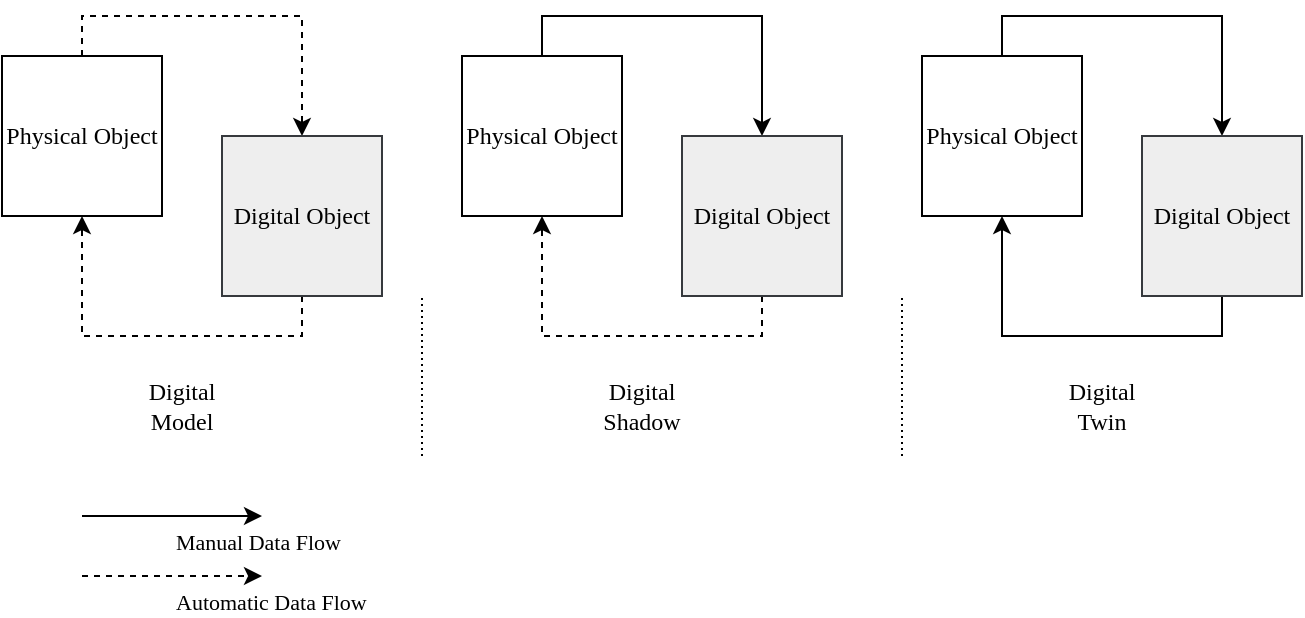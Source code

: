 <mxfile version="26.0.4">
  <diagram name="Seite-1" id="jhgarXbbAVbCduEtUYJY">
    <mxGraphModel dx="1098" dy="820" grid="1" gridSize="10" guides="1" tooltips="1" connect="1" arrows="1" fold="1" page="1" pageScale="1" pageWidth="583" pageHeight="827" math="0" shadow="0">
      <root>
        <mxCell id="0" />
        <mxCell id="1" parent="0" />
        <mxCell id="bOb_9my18t1phWn9kann-12" style="edgeStyle=orthogonalEdgeStyle;rounded=0;orthogonalLoop=1;jettySize=auto;html=1;entryX=0.5;entryY=0;entryDx=0;entryDy=0;exitX=0.5;exitY=0;exitDx=0;exitDy=0;dashed=1;fontFamily=Times New Roman;" parent="1" source="bOb_9my18t1phWn9kann-1" target="bOb_9my18t1phWn9kann-2" edge="1">
          <mxGeometry relative="1" as="geometry">
            <mxPoint x="130" y="250" as="sourcePoint" />
            <mxPoint x="200" y="250" as="targetPoint" />
          </mxGeometry>
        </mxCell>
        <mxCell id="bOb_9my18t1phWn9kann-1" value="Physical Object" style="whiteSpace=wrap;html=1;aspect=fixed;fontFamily=Times New Roman;" parent="1" vertex="1">
          <mxGeometry x="50" y="280" width="80" height="80" as="geometry" />
        </mxCell>
        <mxCell id="bOb_9my18t1phWn9kann-13" style="edgeStyle=orthogonalEdgeStyle;rounded=0;orthogonalLoop=1;jettySize=auto;html=1;entryX=0.5;entryY=1;entryDx=0;entryDy=0;exitX=0.5;exitY=1;exitDx=0;exitDy=0;dashed=1;fontFamily=Times New Roman;" parent="1" source="bOb_9my18t1phWn9kann-2" target="bOb_9my18t1phWn9kann-1" edge="1">
          <mxGeometry relative="1" as="geometry" />
        </mxCell>
        <mxCell id="bOb_9my18t1phWn9kann-2" value="Digital Object" style="whiteSpace=wrap;html=1;aspect=fixed;fillColor=#eeeeee;strokeColor=#36393d;fontFamily=Times New Roman;" parent="1" vertex="1">
          <mxGeometry x="160" y="320" width="80" height="80" as="geometry" />
        </mxCell>
        <mxCell id="bOb_9my18t1phWn9kann-14" value="Digital Model" style="text;html=1;align=center;verticalAlign=middle;whiteSpace=wrap;rounded=0;fontFamily=Times New Roman;" parent="1" vertex="1">
          <mxGeometry x="110" y="440" width="60" height="30" as="geometry" />
        </mxCell>
        <mxCell id="bOb_9my18t1phWn9kann-15" style="edgeStyle=orthogonalEdgeStyle;rounded=0;orthogonalLoop=1;jettySize=auto;html=1;entryX=0.5;entryY=0;entryDx=0;entryDy=0;exitX=0.5;exitY=0;exitDx=0;exitDy=0;fontFamily=Times New Roman;" parent="1" source="bOb_9my18t1phWn9kann-16" target="bOb_9my18t1phWn9kann-18" edge="1">
          <mxGeometry relative="1" as="geometry">
            <mxPoint x="360" y="250" as="sourcePoint" />
            <mxPoint x="430" y="250" as="targetPoint" />
          </mxGeometry>
        </mxCell>
        <mxCell id="bOb_9my18t1phWn9kann-16" value="Physical Object" style="whiteSpace=wrap;html=1;aspect=fixed;fontFamily=Times New Roman;" parent="1" vertex="1">
          <mxGeometry x="280" y="280" width="80" height="80" as="geometry" />
        </mxCell>
        <mxCell id="bOb_9my18t1phWn9kann-17" style="edgeStyle=orthogonalEdgeStyle;rounded=0;orthogonalLoop=1;jettySize=auto;html=1;entryX=0.5;entryY=1;entryDx=0;entryDy=0;exitX=0.5;exitY=1;exitDx=0;exitDy=0;dashed=1;fontFamily=Times New Roman;" parent="1" source="bOb_9my18t1phWn9kann-18" target="bOb_9my18t1phWn9kann-16" edge="1">
          <mxGeometry relative="1" as="geometry" />
        </mxCell>
        <mxCell id="bOb_9my18t1phWn9kann-18" value="Digital Object" style="whiteSpace=wrap;html=1;aspect=fixed;fillColor=#eeeeee;strokeColor=#36393d;fontFamily=Times New Roman;" parent="1" vertex="1">
          <mxGeometry x="390" y="320" width="80" height="80" as="geometry" />
        </mxCell>
        <mxCell id="bOb_9my18t1phWn9kann-19" value="Digital Shadow" style="text;html=1;align=center;verticalAlign=middle;whiteSpace=wrap;rounded=0;fontFamily=Times New Roman;" parent="1" vertex="1">
          <mxGeometry x="340" y="440" width="60" height="30" as="geometry" />
        </mxCell>
        <mxCell id="bOb_9my18t1phWn9kann-20" style="edgeStyle=orthogonalEdgeStyle;rounded=0;orthogonalLoop=1;jettySize=auto;html=1;entryX=0.5;entryY=0;entryDx=0;entryDy=0;exitX=0.5;exitY=0;exitDx=0;exitDy=0;fontFamily=Times New Roman;" parent="1" source="bOb_9my18t1phWn9kann-21" target="bOb_9my18t1phWn9kann-23" edge="1">
          <mxGeometry relative="1" as="geometry">
            <mxPoint x="590" y="250" as="sourcePoint" />
            <mxPoint x="660" y="250" as="targetPoint" />
          </mxGeometry>
        </mxCell>
        <mxCell id="bOb_9my18t1phWn9kann-21" value="Physical Object" style="whiteSpace=wrap;html=1;aspect=fixed;fontFamily=Times New Roman;" parent="1" vertex="1">
          <mxGeometry x="510" y="280" width="80" height="80" as="geometry" />
        </mxCell>
        <mxCell id="bOb_9my18t1phWn9kann-22" style="edgeStyle=orthogonalEdgeStyle;rounded=0;orthogonalLoop=1;jettySize=auto;html=1;entryX=0.5;entryY=1;entryDx=0;entryDy=0;exitX=0.5;exitY=1;exitDx=0;exitDy=0;fontFamily=Times New Roman;" parent="1" source="bOb_9my18t1phWn9kann-23" target="bOb_9my18t1phWn9kann-21" edge="1">
          <mxGeometry relative="1" as="geometry" />
        </mxCell>
        <mxCell id="bOb_9my18t1phWn9kann-23" value="Digital Object" style="whiteSpace=wrap;html=1;aspect=fixed;fillColor=#eeeeee;strokeColor=#36393d;fontFamily=Times New Roman;" parent="1" vertex="1">
          <mxGeometry x="620" y="320" width="80" height="80" as="geometry" />
        </mxCell>
        <mxCell id="bOb_9my18t1phWn9kann-24" value="Digital Twin" style="text;html=1;align=center;verticalAlign=middle;whiteSpace=wrap;rounded=0;fontFamily=Times New Roman;" parent="1" vertex="1">
          <mxGeometry x="570" y="440" width="60" height="30" as="geometry" />
        </mxCell>
        <mxCell id="bOb_9my18t1phWn9kann-25" value="" style="endArrow=none;html=1;rounded=0;dashed=1;dashPattern=1 2;fontFamily=Times New Roman;" parent="1" edge="1">
          <mxGeometry width="50" height="50" relative="1" as="geometry">
            <mxPoint x="260" y="480" as="sourcePoint" />
            <mxPoint x="260" y="400" as="targetPoint" />
          </mxGeometry>
        </mxCell>
        <mxCell id="bOb_9my18t1phWn9kann-26" value="" style="endArrow=none;html=1;rounded=0;dashed=1;dashPattern=1 2;fontFamily=Times New Roman;" parent="1" edge="1">
          <mxGeometry width="50" height="50" relative="1" as="geometry">
            <mxPoint x="500" y="480" as="sourcePoint" />
            <mxPoint x="500" y="400" as="targetPoint" />
          </mxGeometry>
        </mxCell>
        <mxCell id="bOb_9my18t1phWn9kann-27" value="Manual Data Flow" style="endArrow=classic;html=1;rounded=0;align=left;labelPosition=right;verticalLabelPosition=middle;verticalAlign=top;fontFamily=Times New Roman;" parent="1" edge="1">
          <mxGeometry width="50" height="50" relative="1" as="geometry">
            <mxPoint x="90" y="510" as="sourcePoint" />
            <mxPoint x="180" y="510" as="targetPoint" />
          </mxGeometry>
        </mxCell>
        <mxCell id="bOb_9my18t1phWn9kann-28" value="Automatic Data Flow" style="endArrow=classic;html=1;rounded=0;align=left;labelPosition=right;verticalLabelPosition=middle;verticalAlign=top;dashed=1;fontFamily=Times New Roman;" parent="1" edge="1">
          <mxGeometry width="50" height="50" relative="1" as="geometry">
            <mxPoint x="90" y="540" as="sourcePoint" />
            <mxPoint x="180" y="540" as="targetPoint" />
          </mxGeometry>
        </mxCell>
      </root>
    </mxGraphModel>
  </diagram>
</mxfile>
